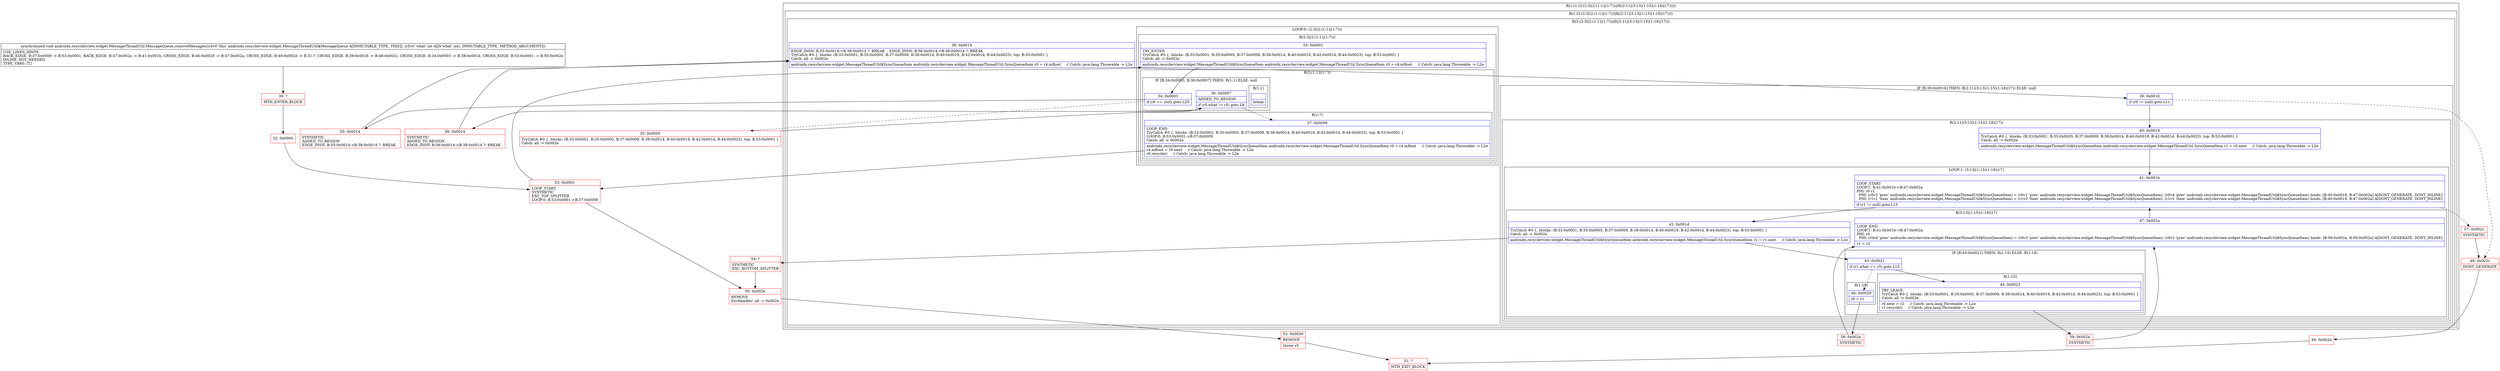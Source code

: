digraph "CFG forandroidx.recyclerview.widget.MessageThreadUtil.MessageQueue.removeMessages(I)V" {
subgraph cluster_Region_785692185 {
label = "R(1:(1:(3:(2:3|(2:(1:1)|(1:7)))|9|(2:11|(3:13|(1:15)(1:18)|17)))))";
node [shape=record,color=blue];
subgraph cluster_Region_125091385 {
label = "R(1:(3:(2:3|(2:(1:1)|(1:7)))|9|(2:11|(3:13|(1:15)(1:18)|17))))";
node [shape=record,color=blue];
subgraph cluster_Region_1625316479 {
label = "R(3:(2:3|(2:(1:1)|(1:7)))|9|(2:11|(3:13|(1:15)(1:18)|17)))";
node [shape=record,color=blue];
subgraph cluster_LoopRegion_1370213130 {
label = "LOOP:0: (2:3|(2:(1:1)|(1:7)))";
node [shape=record,color=blue];
subgraph cluster_Region_128170059 {
label = "R(2:3|(2:(1:1)|(1:7)))";
node [shape=record,color=blue];
Node_33 [shape=record,label="{33\:\ 0x0001|TRY_ENTER\lTryCatch #0 \{, blocks: (B:33:0x0001, B:35:0x0005, B:37:0x0009, B:38:0x0014, B:40:0x0019, B:42:0x001d, B:44:0x0023), top: B:53:0x0001 \}\lCatch: all \-\> 0x002e\l|androidx.recyclerview.widget.MessageThreadUtil$SyncQueueItem androidx.recyclerview.widget.MessageThreadUtil.SyncQueueItem r0 = r4.mRoot     \/\/ Catch: java.lang.Throwable \-\> L2e\l}"];
subgraph cluster_Region_389921146 {
label = "R(2:(1:1)|(1:7))";
node [shape=record,color=blue];
subgraph cluster_IfRegion_160322849 {
label = "IF [B:34:0x0003, B:36:0x0007] THEN: R(1:1) ELSE: null";
node [shape=record,color=blue];
Node_34 [shape=record,label="{34\:\ 0x0003|if (r0 == null) goto L25\l}"];
Node_36 [shape=record,label="{36\:\ 0x0007|ADDED_TO_REGION\l|if (r0.what != r5) goto L8\l}"];
subgraph cluster_Region_475177466 {
label = "R(1:1)";
node [shape=record,color=blue];
Node_InsnContainer_1056264511 [shape=record,label="{|break\l}"];
}
}
subgraph cluster_Region_1639807470 {
label = "R(1:7)";
node [shape=record,color=blue];
Node_37 [shape=record,label="{37\:\ 0x0009|LOOP_END\lTryCatch #0 \{, blocks: (B:33:0x0001, B:35:0x0005, B:37:0x0009, B:38:0x0014, B:40:0x0019, B:42:0x001d, B:44:0x0023), top: B:53:0x0001 \}\lLOOP:0: B:53:0x0001\-\>B:37:0x0009\lCatch: all \-\> 0x002e\l|androidx.recyclerview.widget.MessageThreadUtil$SyncQueueItem androidx.recyclerview.widget.MessageThreadUtil.SyncQueueItem r0 = r4.mRoot     \/\/ Catch: java.lang.Throwable \-\> L2e\lr4.mRoot = r0.next     \/\/ Catch: java.lang.Throwable \-\> L2e\lr0.recycle()     \/\/ Catch: java.lang.Throwable \-\> L2e\l}"];
}
}
}
}
Node_38 [shape=record,label="{38\:\ 0x0014|EDGE_INSN: B:55:0x0014\-\>B:38:0x0014 ?: BREAK  , EDGE_INSN: B:56:0x0014\-\>B:38:0x0014 ?: BREAK  \lTryCatch #0 \{, blocks: (B:33:0x0001, B:35:0x0005, B:37:0x0009, B:38:0x0014, B:40:0x0019, B:42:0x001d, B:44:0x0023), top: B:53:0x0001 \}\lCatch: all \-\> 0x002e\l|androidx.recyclerview.widget.MessageThreadUtil$SyncQueueItem androidx.recyclerview.widget.MessageThreadUtil.SyncQueueItem r0 = r4.mRoot     \/\/ Catch: java.lang.Throwable \-\> L2e\l}"];
subgraph cluster_IfRegion_1373762091 {
label = "IF [B:39:0x0016] THEN: R(2:11|(3:13|(1:15)(1:18)|17)) ELSE: null";
node [shape=record,color=blue];
Node_39 [shape=record,label="{39\:\ 0x0016|if (r0 != null) goto L11\l}"];
subgraph cluster_Region_708674155 {
label = "R(2:11|(3:13|(1:15)(1:18)|17))";
node [shape=record,color=blue];
Node_40 [shape=record,label="{40\:\ 0x0019|TryCatch #0 \{, blocks: (B:33:0x0001, B:35:0x0005, B:37:0x0009, B:38:0x0014, B:40:0x0019, B:42:0x001d, B:44:0x0023), top: B:53:0x0001 \}\lCatch: all \-\> 0x002e\l|androidx.recyclerview.widget.MessageThreadUtil$SyncQueueItem androidx.recyclerview.widget.MessageThreadUtil.SyncQueueItem r1 = r0.next     \/\/ Catch: java.lang.Throwable \-\> L2e\l}"];
subgraph cluster_LoopRegion_237491949 {
label = "LOOP:1: (3:13|(1:15)(1:18)|17)";
node [shape=record,color=blue];
Node_41 [shape=record,label="{41\:\ 0x001b|LOOP_START\lLOOP:1: B:41:0x001b\-\>B:47:0x002a\lPHI: r0 r1 \l  PHI: (r0v2 'prev' androidx.recyclerview.widget.MessageThreadUtil$SyncQueueItem) = (r0v1 'prev' androidx.recyclerview.widget.MessageThreadUtil$SyncQueueItem), (r0v4 'prev' androidx.recyclerview.widget.MessageThreadUtil$SyncQueueItem) binds: [B:40:0x0019, B:47:0x002a] A[DONT_GENERATE, DONT_INLINE]\l  PHI: (r1v1 'item' androidx.recyclerview.widget.MessageThreadUtil$SyncQueueItem) = (r1v0 'item' androidx.recyclerview.widget.MessageThreadUtil$SyncQueueItem), (r1v2 'item' androidx.recyclerview.widget.MessageThreadUtil$SyncQueueItem) binds: [B:40:0x0019, B:47:0x002a] A[DONT_GENERATE, DONT_INLINE]\l|if (r1 != null) goto L13\l}"];
subgraph cluster_Region_1342772845 {
label = "R(3:13|(1:15)(1:18)|17)";
node [shape=record,color=blue];
Node_42 [shape=record,label="{42\:\ 0x001d|TryCatch #0 \{, blocks: (B:33:0x0001, B:35:0x0005, B:37:0x0009, B:38:0x0014, B:40:0x0019, B:42:0x001d, B:44:0x0023), top: B:53:0x0001 \}\lCatch: all \-\> 0x002e\l|androidx.recyclerview.widget.MessageThreadUtil$SyncQueueItem androidx.recyclerview.widget.MessageThreadUtil.SyncQueueItem r2 = r1.next     \/\/ Catch: java.lang.Throwable \-\> L2e\l}"];
subgraph cluster_IfRegion_1213150104 {
label = "IF [B:43:0x0021] THEN: R(1:15) ELSE: R(1:18)";
node [shape=record,color=blue];
Node_43 [shape=record,label="{43\:\ 0x0021|if (r1.what == r5) goto L15\l}"];
subgraph cluster_Region_1214001399 {
label = "R(1:15)";
node [shape=record,color=blue];
Node_44 [shape=record,label="{44\:\ 0x0023|TRY_LEAVE\lTryCatch #0 \{, blocks: (B:33:0x0001, B:35:0x0005, B:37:0x0009, B:38:0x0014, B:40:0x0019, B:42:0x001d, B:44:0x0023), top: B:53:0x0001 \}\lCatch: all \-\> 0x002e\l|r0.next = r2     \/\/ Catch: java.lang.Throwable \-\> L2e\lr1.recycle()     \/\/ Catch: java.lang.Throwable \-\> L2e\l}"];
}
subgraph cluster_Region_1260022499 {
label = "R(1:18)";
node [shape=record,color=blue];
Node_46 [shape=record,label="{46\:\ 0x0029|r0 = r1\l}"];
}
}
Node_47 [shape=record,label="{47\:\ 0x002a|LOOP_END\lLOOP:1: B:41:0x001b\-\>B:47:0x002a\lPHI: r0 \l  PHI: (r0v4 'prev' androidx.recyclerview.widget.MessageThreadUtil$SyncQueueItem) = (r0v3 'prev' androidx.recyclerview.widget.MessageThreadUtil$SyncQueueItem), (r0v2 'prev' androidx.recyclerview.widget.MessageThreadUtil$SyncQueueItem) binds: [B:58:0x002a, B:59:0x002a] A[DONT_GENERATE, DONT_INLINE]\l|r1 = r2\l}"];
}
}
}
}
}
}
}
Node_30 [shape=record,color=red,label="{30\:\ ?|MTH_ENTER_BLOCK\l}"];
Node_32 [shape=record,color=red,label="{32\:\ 0x0000}"];
Node_53 [shape=record,color=red,label="{53\:\ 0x0001|LOOP_START\lSYNTHETIC\lEXC_TOP_SPLITTER\lLOOP:0: B:53:0x0001\-\>B:37:0x0009\l}"];
Node_35 [shape=record,color=red,label="{35\:\ 0x0005|TryCatch #0 \{, blocks: (B:33:0x0001, B:35:0x0005, B:37:0x0009, B:38:0x0014, B:40:0x0019, B:42:0x001d, B:44:0x0023), top: B:53:0x0001 \}\lCatch: all \-\> 0x002e\l}"];
Node_56 [shape=record,color=red,label="{56\:\ 0x0014|SYNTHETIC\lADDED_TO_REGION\lEDGE_INSN: B:56:0x0014\-\>B:38:0x0014 ?: BREAK  \l}"];
Node_59 [shape=record,color=red,label="{59\:\ 0x002a|SYNTHETIC\l}"];
Node_58 [shape=record,color=red,label="{58\:\ 0x002a|SYNTHETIC\l}"];
Node_54 [shape=record,color=red,label="{54\:\ ?|SYNTHETIC\lEXC_BOTTOM_SPLITTER\l}"];
Node_57 [shape=record,color=red,label="{57\:\ 0x002c|SYNTHETIC\l}"];
Node_48 [shape=record,color=red,label="{48\:\ 0x002c|DONT_GENERATE\l}"];
Node_49 [shape=record,color=red,label="{49\:\ 0x002d}"];
Node_31 [shape=record,color=red,label="{31\:\ ?|MTH_EXIT_BLOCK\l}"];
Node_55 [shape=record,color=red,label="{55\:\ 0x0014|SYNTHETIC\lADDED_TO_REGION\lEDGE_INSN: B:55:0x0014\-\>B:38:0x0014 ?: BREAK  \l}"];
Node_50 [shape=record,color=red,label="{50\:\ 0x002e|REMOVE\lExcHandler: all \-\> 0x002e\l}"];
Node_52 [shape=record,color=red,label="{52\:\ 0x0030|REMOVE\l|throw r5\l}"];
MethodNode[shape=record,label="{synchronized void androidx.recyclerview.widget.MessageThreadUtil.MessageQueue.removeMessages((r4v0 'this' androidx.recyclerview.widget.MessageThreadUtil$MessageQueue A[IMMUTABLE_TYPE, THIS]), (r5v0 'what' int A[D('what' int), IMMUTABLE_TYPE, METHOD_ARGUMENT]))  | USE_LINES_HINTS\lBACK_EDGE: B:37:0x0009 \-\> B:53:0x0001, BACK_EDGE: B:47:0x002a \-\> B:41:0x001b, CROSS_EDGE: B:46:0x0029 \-\> B:47:0x002a, CROSS_EDGE: B:49:0x002d \-\> B:31:?, CROSS_EDGE: B:39:0x0016 \-\> B:48:0x002c, CROSS_EDGE: B:34:0x0003 \-\> B:38:0x0014, CROSS_EDGE: B:53:0x0001 \-\> B:50:0x002e\lINLINE_NOT_NEEDED\lTYPE_VARS: [T]\l}"];
MethodNode -> Node_30;Node_33 -> Node_34;
Node_34 -> Node_35[style=dashed];
Node_34 -> Node_55;
Node_36 -> Node_37[style=dashed];
Node_36 -> Node_56;
Node_37 -> Node_53;
Node_38 -> Node_39;
Node_39 -> Node_40;
Node_39 -> Node_48[style=dashed];
Node_40 -> Node_41;
Node_41 -> Node_42;
Node_41 -> Node_57[style=dashed];
Node_42 -> Node_43;
Node_42 -> Node_54;
Node_43 -> Node_44;
Node_43 -> Node_46[style=dashed];
Node_44 -> Node_59;
Node_46 -> Node_58;
Node_47 -> Node_41;
Node_30 -> Node_32;
Node_32 -> Node_53;
Node_53 -> Node_33;
Node_53 -> Node_50;
Node_35 -> Node_36;
Node_56 -> Node_38;
Node_59 -> Node_47;
Node_58 -> Node_47;
Node_54 -> Node_50;
Node_57 -> Node_48;
Node_48 -> Node_49;
Node_49 -> Node_31;
Node_55 -> Node_38;
Node_50 -> Node_52;
Node_52 -> Node_31;
}

